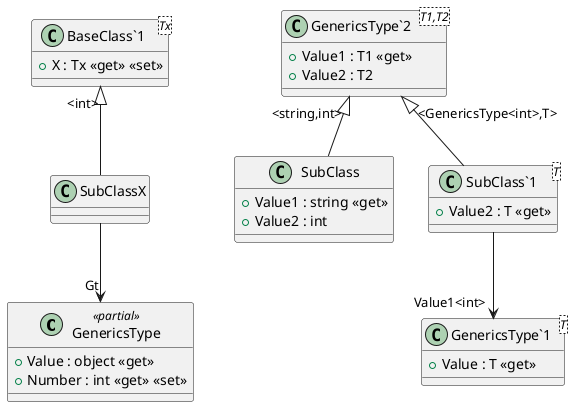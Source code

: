 ﻿@startuml
class GenericsType {
    + Value : object <<get>>
}
class "GenericsType`1"<T> {
    + Value : T <<get>>
}
class "GenericsType`2"<T1,T2> {
    + Value1 : T1 <<get>>
    + Value2 : T2
}
class SubClass {
    + Value1 : string <<get>>
    + Value2 : int
}
class "SubClass`1"<T> {
    + Value2 : T <<get>>
}
class SubClassX {
}
class "BaseClass`1"<Tx> {
    + X : Tx <<get>> <<set>>
}
class GenericsType <<partial>> {
    + Number : int <<get>> <<set>>
}
"GenericsType`2" "<string,int>" <|-- SubClass
"GenericsType`2" "<GenericsType<int>,T>" <|-- "SubClass`1"
"SubClass`1" --> "Value1<int>" "GenericsType`1"
"BaseClass`1" "<int>" <|-- SubClassX
SubClassX --> "Gt" GenericsType
@enduml
